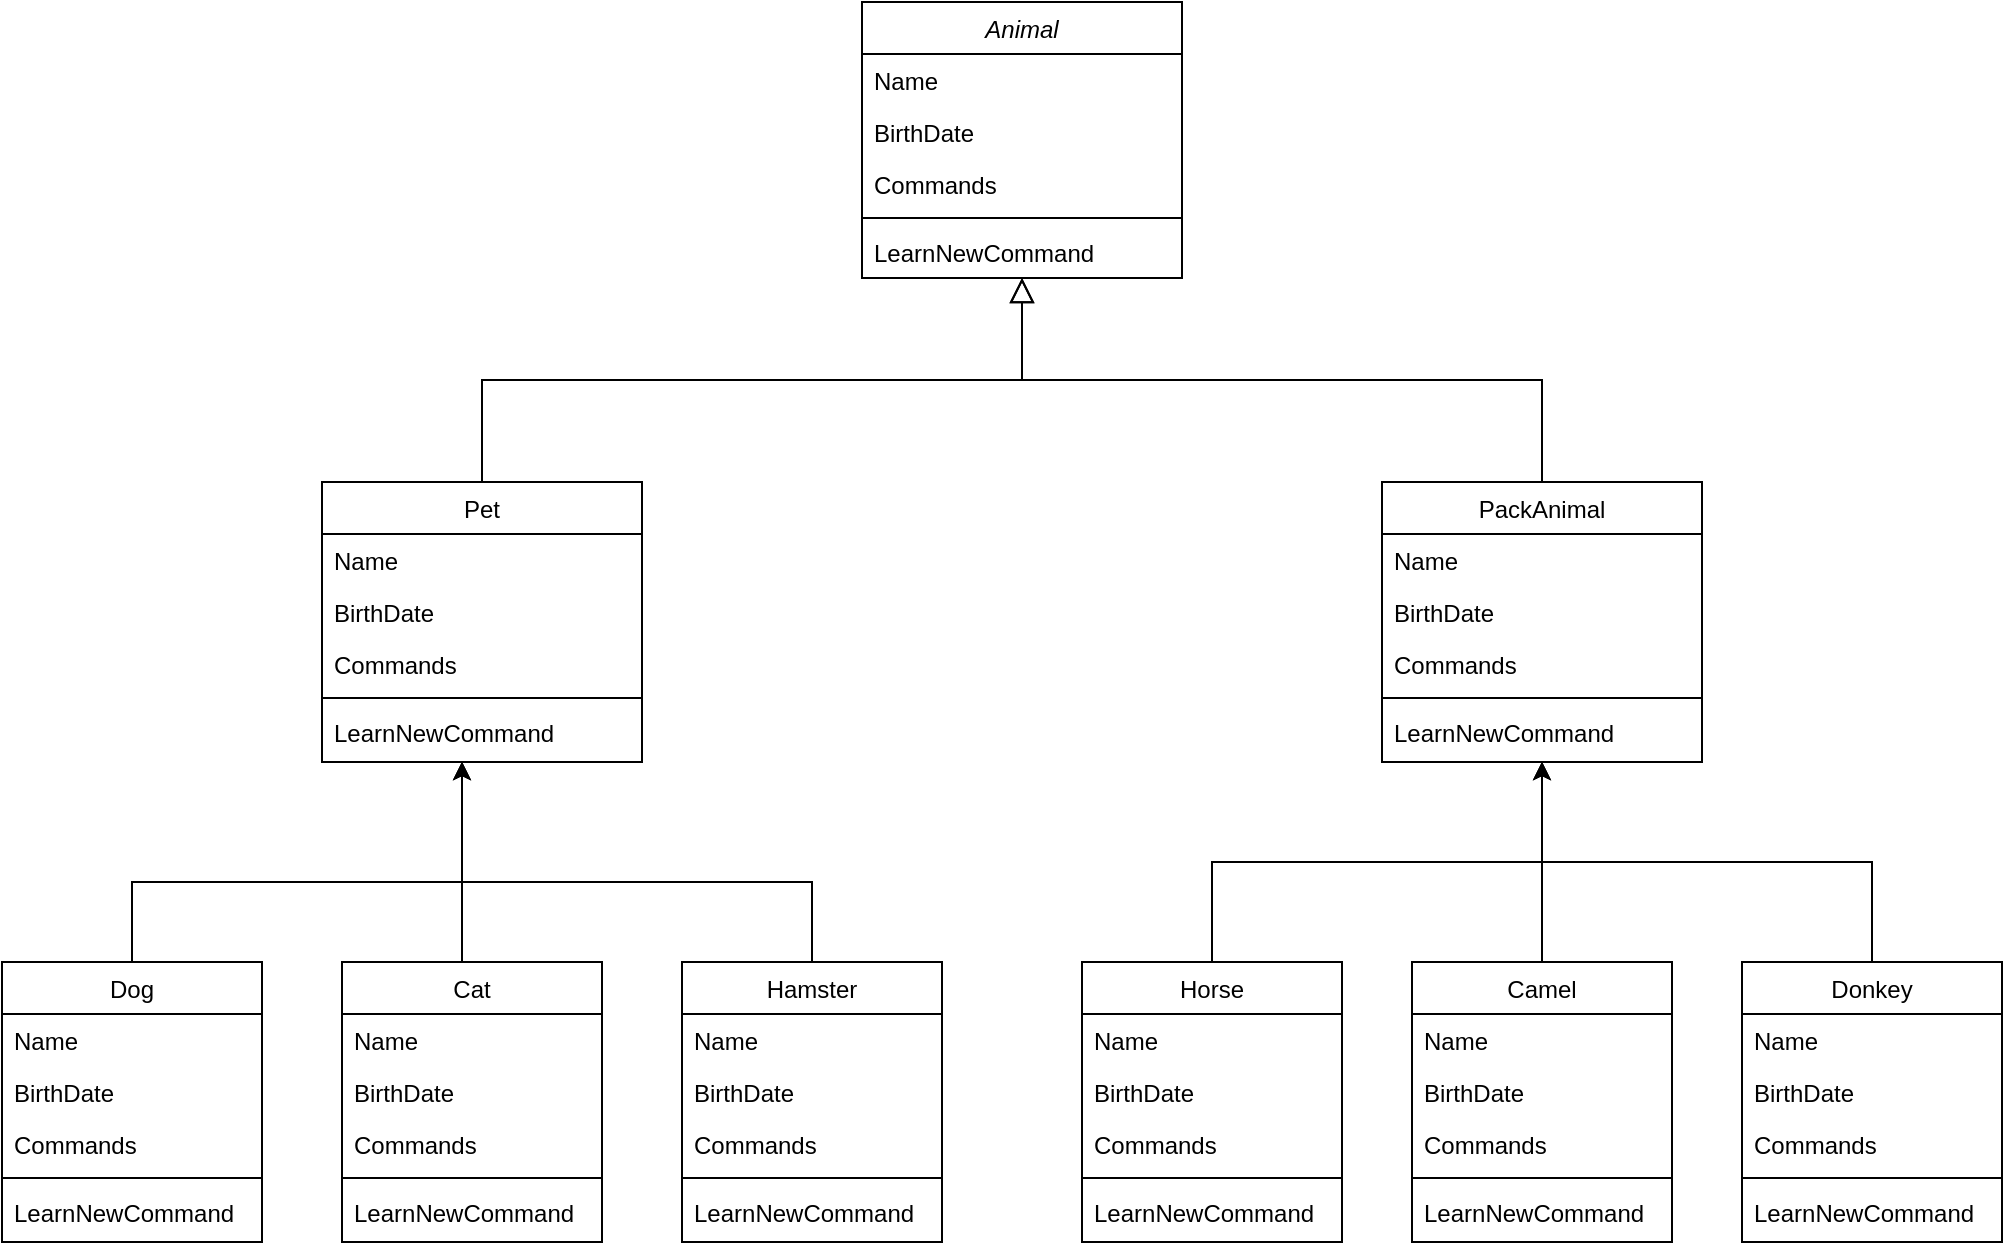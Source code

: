 <mxfile version="21.2.1" type="device">
  <diagram id="C5RBs43oDa-KdzZeNtuy" name="Page-1">
    <mxGraphModel dx="1621" dy="505" grid="1" gridSize="10" guides="1" tooltips="1" connect="1" arrows="1" fold="1" page="1" pageScale="1" pageWidth="827" pageHeight="1169" math="0" shadow="0">
      <root>
        <mxCell id="WIyWlLk6GJQsqaUBKTNV-0" />
        <mxCell id="WIyWlLk6GJQsqaUBKTNV-1" parent="WIyWlLk6GJQsqaUBKTNV-0" />
        <mxCell id="zkfFHV4jXpPFQw0GAbJ--0" value="Animal" style="swimlane;fontStyle=2;align=center;verticalAlign=top;childLayout=stackLayout;horizontal=1;startSize=26;horizontalStack=0;resizeParent=1;resizeLast=0;collapsible=1;marginBottom=0;rounded=0;shadow=0;strokeWidth=1;" parent="WIyWlLk6GJQsqaUBKTNV-1" vertex="1">
          <mxGeometry x="280" y="120" width="160" height="138" as="geometry">
            <mxRectangle x="230" y="140" width="160" height="26" as="alternateBounds" />
          </mxGeometry>
        </mxCell>
        <mxCell id="zkfFHV4jXpPFQw0GAbJ--1" value="Name" style="text;align=left;verticalAlign=top;spacingLeft=4;spacingRight=4;overflow=hidden;rotatable=0;points=[[0,0.5],[1,0.5]];portConstraint=eastwest;" parent="zkfFHV4jXpPFQw0GAbJ--0" vertex="1">
          <mxGeometry y="26" width="160" height="26" as="geometry" />
        </mxCell>
        <mxCell id="zkfFHV4jXpPFQw0GAbJ--2" value="BirthDate" style="text;align=left;verticalAlign=top;spacingLeft=4;spacingRight=4;overflow=hidden;rotatable=0;points=[[0,0.5],[1,0.5]];portConstraint=eastwest;rounded=0;shadow=0;html=0;" parent="zkfFHV4jXpPFQw0GAbJ--0" vertex="1">
          <mxGeometry y="52" width="160" height="26" as="geometry" />
        </mxCell>
        <mxCell id="zkfFHV4jXpPFQw0GAbJ--3" value="Commands" style="text;align=left;verticalAlign=top;spacingLeft=4;spacingRight=4;overflow=hidden;rotatable=0;points=[[0,0.5],[1,0.5]];portConstraint=eastwest;rounded=0;shadow=0;html=0;" parent="zkfFHV4jXpPFQw0GAbJ--0" vertex="1">
          <mxGeometry y="78" width="160" height="26" as="geometry" />
        </mxCell>
        <mxCell id="zkfFHV4jXpPFQw0GAbJ--4" value="" style="line;html=1;strokeWidth=1;align=left;verticalAlign=middle;spacingTop=-1;spacingLeft=3;spacingRight=3;rotatable=0;labelPosition=right;points=[];portConstraint=eastwest;" parent="zkfFHV4jXpPFQw0GAbJ--0" vertex="1">
          <mxGeometry y="104" width="160" height="8" as="geometry" />
        </mxCell>
        <mxCell id="zkfFHV4jXpPFQw0GAbJ--5" value="LearnNewCommand" style="text;align=left;verticalAlign=top;spacingLeft=4;spacingRight=4;overflow=hidden;rotatable=0;points=[[0,0.5],[1,0.5]];portConstraint=eastwest;" parent="zkfFHV4jXpPFQw0GAbJ--0" vertex="1">
          <mxGeometry y="112" width="160" height="26" as="geometry" />
        </mxCell>
        <mxCell id="zkfFHV4jXpPFQw0GAbJ--6" value="Pet" style="swimlane;fontStyle=0;align=center;verticalAlign=top;childLayout=stackLayout;horizontal=1;startSize=26;horizontalStack=0;resizeParent=1;resizeLast=0;collapsible=1;marginBottom=0;rounded=0;shadow=0;strokeWidth=1;" parent="WIyWlLk6GJQsqaUBKTNV-1" vertex="1">
          <mxGeometry x="10" y="360" width="160" height="140" as="geometry">
            <mxRectangle x="130" y="380" width="160" height="26" as="alternateBounds" />
          </mxGeometry>
        </mxCell>
        <mxCell id="zkfFHV4jXpPFQw0GAbJ--7" value="Name" style="text;align=left;verticalAlign=top;spacingLeft=4;spacingRight=4;overflow=hidden;rotatable=0;points=[[0,0.5],[1,0.5]];portConstraint=eastwest;" parent="zkfFHV4jXpPFQw0GAbJ--6" vertex="1">
          <mxGeometry y="26" width="160" height="26" as="geometry" />
        </mxCell>
        <mxCell id="zkfFHV4jXpPFQw0GAbJ--8" value="BirthDate" style="text;align=left;verticalAlign=top;spacingLeft=4;spacingRight=4;overflow=hidden;rotatable=0;points=[[0,0.5],[1,0.5]];portConstraint=eastwest;rounded=0;shadow=0;html=0;" parent="zkfFHV4jXpPFQw0GAbJ--6" vertex="1">
          <mxGeometry y="52" width="160" height="26" as="geometry" />
        </mxCell>
        <mxCell id="wkV-8XJJof0IE-3Rvt-O-1" value="Commands" style="text;align=left;verticalAlign=top;spacingLeft=4;spacingRight=4;overflow=hidden;rotatable=0;points=[[0,0.5],[1,0.5]];portConstraint=eastwest;rounded=0;shadow=0;html=0;" vertex="1" parent="zkfFHV4jXpPFQw0GAbJ--6">
          <mxGeometry y="78" width="160" height="26" as="geometry" />
        </mxCell>
        <mxCell id="zkfFHV4jXpPFQw0GAbJ--9" value="" style="line;html=1;strokeWidth=1;align=left;verticalAlign=middle;spacingTop=-1;spacingLeft=3;spacingRight=3;rotatable=0;labelPosition=right;points=[];portConstraint=eastwest;" parent="zkfFHV4jXpPFQw0GAbJ--6" vertex="1">
          <mxGeometry y="104" width="160" height="8" as="geometry" />
        </mxCell>
        <mxCell id="wkV-8XJJof0IE-3Rvt-O-3" value="LearnNewCommand" style="text;align=left;verticalAlign=top;spacingLeft=4;spacingRight=4;overflow=hidden;rotatable=0;points=[[0,0.5],[1,0.5]];portConstraint=eastwest;" vertex="1" parent="zkfFHV4jXpPFQw0GAbJ--6">
          <mxGeometry y="112" width="160" height="26" as="geometry" />
        </mxCell>
        <mxCell id="zkfFHV4jXpPFQw0GAbJ--12" value="" style="endArrow=block;endSize=10;endFill=0;shadow=0;strokeWidth=1;rounded=0;edgeStyle=elbowEdgeStyle;elbow=vertical;" parent="WIyWlLk6GJQsqaUBKTNV-1" source="zkfFHV4jXpPFQw0GAbJ--6" target="zkfFHV4jXpPFQw0GAbJ--0" edge="1">
          <mxGeometry width="160" relative="1" as="geometry">
            <mxPoint x="200" y="203" as="sourcePoint" />
            <mxPoint x="200" y="203" as="targetPoint" />
          </mxGeometry>
        </mxCell>
        <mxCell id="zkfFHV4jXpPFQw0GAbJ--13" value="PackAnimal" style="swimlane;fontStyle=0;align=center;verticalAlign=top;childLayout=stackLayout;horizontal=1;startSize=26;horizontalStack=0;resizeParent=1;resizeLast=0;collapsible=1;marginBottom=0;rounded=0;shadow=0;strokeWidth=1;" parent="WIyWlLk6GJQsqaUBKTNV-1" vertex="1">
          <mxGeometry x="540" y="360" width="160" height="140" as="geometry">
            <mxRectangle x="340" y="380" width="170" height="26" as="alternateBounds" />
          </mxGeometry>
        </mxCell>
        <mxCell id="wkV-8XJJof0IE-3Rvt-O-6" value="Name" style="text;align=left;verticalAlign=top;spacingLeft=4;spacingRight=4;overflow=hidden;rotatable=0;points=[[0,0.5],[1,0.5]];portConstraint=eastwest;" vertex="1" parent="zkfFHV4jXpPFQw0GAbJ--13">
          <mxGeometry y="26" width="160" height="26" as="geometry" />
        </mxCell>
        <mxCell id="wkV-8XJJof0IE-3Rvt-O-7" value="BirthDate" style="text;align=left;verticalAlign=top;spacingLeft=4;spacingRight=4;overflow=hidden;rotatable=0;points=[[0,0.5],[1,0.5]];portConstraint=eastwest;rounded=0;shadow=0;html=0;" vertex="1" parent="zkfFHV4jXpPFQw0GAbJ--13">
          <mxGeometry y="52" width="160" height="26" as="geometry" />
        </mxCell>
        <mxCell id="wkV-8XJJof0IE-3Rvt-O-8" value="Commands" style="text;align=left;verticalAlign=top;spacingLeft=4;spacingRight=4;overflow=hidden;rotatable=0;points=[[0,0.5],[1,0.5]];portConstraint=eastwest;rounded=0;shadow=0;html=0;" vertex="1" parent="zkfFHV4jXpPFQw0GAbJ--13">
          <mxGeometry y="78" width="160" height="26" as="geometry" />
        </mxCell>
        <mxCell id="zkfFHV4jXpPFQw0GAbJ--15" value="" style="line;html=1;strokeWidth=1;align=left;verticalAlign=middle;spacingTop=-1;spacingLeft=3;spacingRight=3;rotatable=0;labelPosition=right;points=[];portConstraint=eastwest;" parent="zkfFHV4jXpPFQw0GAbJ--13" vertex="1">
          <mxGeometry y="104" width="160" height="8" as="geometry" />
        </mxCell>
        <mxCell id="wkV-8XJJof0IE-3Rvt-O-9" value="LearnNewCommand" style="text;align=left;verticalAlign=top;spacingLeft=4;spacingRight=4;overflow=hidden;rotatable=0;points=[[0,0.5],[1,0.5]];portConstraint=eastwest;" vertex="1" parent="zkfFHV4jXpPFQw0GAbJ--13">
          <mxGeometry y="112" width="160" height="26" as="geometry" />
        </mxCell>
        <mxCell id="zkfFHV4jXpPFQw0GAbJ--16" value="" style="endArrow=block;endSize=10;endFill=0;shadow=0;strokeWidth=1;rounded=0;edgeStyle=elbowEdgeStyle;elbow=vertical;" parent="WIyWlLk6GJQsqaUBKTNV-1" source="zkfFHV4jXpPFQw0GAbJ--13" target="zkfFHV4jXpPFQw0GAbJ--0" edge="1">
          <mxGeometry width="160" relative="1" as="geometry">
            <mxPoint x="210" y="373" as="sourcePoint" />
            <mxPoint x="310" y="271" as="targetPoint" />
          </mxGeometry>
        </mxCell>
        <mxCell id="wkV-8XJJof0IE-3Rvt-O-41" style="edgeStyle=orthogonalEdgeStyle;rounded=0;orthogonalLoop=1;jettySize=auto;html=1;" edge="1" parent="WIyWlLk6GJQsqaUBKTNV-1" source="wkV-8XJJof0IE-3Rvt-O-11">
          <mxGeometry relative="1" as="geometry">
            <mxPoint x="80" y="500" as="targetPoint" />
            <Array as="points">
              <mxPoint x="-85" y="560" />
              <mxPoint x="80" y="560" />
            </Array>
          </mxGeometry>
        </mxCell>
        <mxCell id="wkV-8XJJof0IE-3Rvt-O-11" value="Dog" style="swimlane;fontStyle=0;align=center;verticalAlign=top;childLayout=stackLayout;horizontal=1;startSize=26;horizontalStack=0;resizeParent=1;resizeLast=0;collapsible=1;marginBottom=0;rounded=0;shadow=0;strokeWidth=1;" vertex="1" parent="WIyWlLk6GJQsqaUBKTNV-1">
          <mxGeometry x="-150" y="600" width="130" height="140" as="geometry">
            <mxRectangle x="130" y="380" width="160" height="26" as="alternateBounds" />
          </mxGeometry>
        </mxCell>
        <mxCell id="wkV-8XJJof0IE-3Rvt-O-12" value="Name" style="text;align=left;verticalAlign=top;spacingLeft=4;spacingRight=4;overflow=hidden;rotatable=0;points=[[0,0.5],[1,0.5]];portConstraint=eastwest;" vertex="1" parent="wkV-8XJJof0IE-3Rvt-O-11">
          <mxGeometry y="26" width="130" height="26" as="geometry" />
        </mxCell>
        <mxCell id="wkV-8XJJof0IE-3Rvt-O-13" value="BirthDate" style="text;align=left;verticalAlign=top;spacingLeft=4;spacingRight=4;overflow=hidden;rotatable=0;points=[[0,0.5],[1,0.5]];portConstraint=eastwest;rounded=0;shadow=0;html=0;" vertex="1" parent="wkV-8XJJof0IE-3Rvt-O-11">
          <mxGeometry y="52" width="130" height="26" as="geometry" />
        </mxCell>
        <mxCell id="wkV-8XJJof0IE-3Rvt-O-14" value="Commands" style="text;align=left;verticalAlign=top;spacingLeft=4;spacingRight=4;overflow=hidden;rotatable=0;points=[[0,0.5],[1,0.5]];portConstraint=eastwest;rounded=0;shadow=0;html=0;" vertex="1" parent="wkV-8XJJof0IE-3Rvt-O-11">
          <mxGeometry y="78" width="130" height="26" as="geometry" />
        </mxCell>
        <mxCell id="wkV-8XJJof0IE-3Rvt-O-15" value="" style="line;html=1;strokeWidth=1;align=left;verticalAlign=middle;spacingTop=-1;spacingLeft=3;spacingRight=3;rotatable=0;labelPosition=right;points=[];portConstraint=eastwest;" vertex="1" parent="wkV-8XJJof0IE-3Rvt-O-11">
          <mxGeometry y="104" width="130" height="8" as="geometry" />
        </mxCell>
        <mxCell id="wkV-8XJJof0IE-3Rvt-O-16" value="LearnNewCommand" style="text;align=left;verticalAlign=top;spacingLeft=4;spacingRight=4;overflow=hidden;rotatable=0;points=[[0,0.5],[1,0.5]];portConstraint=eastwest;" vertex="1" parent="wkV-8XJJof0IE-3Rvt-O-11">
          <mxGeometry y="112" width="130" height="26" as="geometry" />
        </mxCell>
        <mxCell id="wkV-8XJJof0IE-3Rvt-O-47" style="edgeStyle=orthogonalEdgeStyle;rounded=0;orthogonalLoop=1;jettySize=auto;html=1;" edge="1" parent="WIyWlLk6GJQsqaUBKTNV-1" source="wkV-8XJJof0IE-3Rvt-O-29">
          <mxGeometry relative="1" as="geometry">
            <mxPoint x="80" y="500" as="targetPoint" />
            <Array as="points">
              <mxPoint x="255" y="560" />
              <mxPoint x="80" y="560" />
            </Array>
          </mxGeometry>
        </mxCell>
        <mxCell id="wkV-8XJJof0IE-3Rvt-O-29" value="Hamster" style="swimlane;fontStyle=0;align=center;verticalAlign=top;childLayout=stackLayout;horizontal=1;startSize=26;horizontalStack=0;resizeParent=1;resizeLast=0;collapsible=1;marginBottom=0;rounded=0;shadow=0;strokeWidth=1;" vertex="1" parent="WIyWlLk6GJQsqaUBKTNV-1">
          <mxGeometry x="190" y="600" width="130" height="140" as="geometry">
            <mxRectangle x="130" y="380" width="160" height="26" as="alternateBounds" />
          </mxGeometry>
        </mxCell>
        <mxCell id="wkV-8XJJof0IE-3Rvt-O-30" value="Name" style="text;align=left;verticalAlign=top;spacingLeft=4;spacingRight=4;overflow=hidden;rotatable=0;points=[[0,0.5],[1,0.5]];portConstraint=eastwest;" vertex="1" parent="wkV-8XJJof0IE-3Rvt-O-29">
          <mxGeometry y="26" width="130" height="26" as="geometry" />
        </mxCell>
        <mxCell id="wkV-8XJJof0IE-3Rvt-O-31" value="BirthDate" style="text;align=left;verticalAlign=top;spacingLeft=4;spacingRight=4;overflow=hidden;rotatable=0;points=[[0,0.5],[1,0.5]];portConstraint=eastwest;rounded=0;shadow=0;html=0;" vertex="1" parent="wkV-8XJJof0IE-3Rvt-O-29">
          <mxGeometry y="52" width="130" height="26" as="geometry" />
        </mxCell>
        <mxCell id="wkV-8XJJof0IE-3Rvt-O-32" value="Commands" style="text;align=left;verticalAlign=top;spacingLeft=4;spacingRight=4;overflow=hidden;rotatable=0;points=[[0,0.5],[1,0.5]];portConstraint=eastwest;rounded=0;shadow=0;html=0;" vertex="1" parent="wkV-8XJJof0IE-3Rvt-O-29">
          <mxGeometry y="78" width="130" height="26" as="geometry" />
        </mxCell>
        <mxCell id="wkV-8XJJof0IE-3Rvt-O-33" value="" style="line;html=1;strokeWidth=1;align=left;verticalAlign=middle;spacingTop=-1;spacingLeft=3;spacingRight=3;rotatable=0;labelPosition=right;points=[];portConstraint=eastwest;" vertex="1" parent="wkV-8XJJof0IE-3Rvt-O-29">
          <mxGeometry y="104" width="130" height="8" as="geometry" />
        </mxCell>
        <mxCell id="wkV-8XJJof0IE-3Rvt-O-34" value="LearnNewCommand" style="text;align=left;verticalAlign=top;spacingLeft=4;spacingRight=4;overflow=hidden;rotatable=0;points=[[0,0.5],[1,0.5]];portConstraint=eastwest;" vertex="1" parent="wkV-8XJJof0IE-3Rvt-O-29">
          <mxGeometry y="112" width="130" height="26" as="geometry" />
        </mxCell>
        <mxCell id="wkV-8XJJof0IE-3Rvt-O-49" value="" style="edgeStyle=orthogonalEdgeStyle;rounded=0;orthogonalLoop=1;jettySize=auto;html=1;" edge="1" parent="WIyWlLk6GJQsqaUBKTNV-1" source="wkV-8XJJof0IE-3Rvt-O-35">
          <mxGeometry relative="1" as="geometry">
            <mxPoint x="80" y="500" as="targetPoint" />
            <Array as="points">
              <mxPoint x="80" y="520" />
              <mxPoint x="80" y="520" />
            </Array>
          </mxGeometry>
        </mxCell>
        <mxCell id="wkV-8XJJof0IE-3Rvt-O-35" value="Cat" style="swimlane;fontStyle=0;align=center;verticalAlign=top;childLayout=stackLayout;horizontal=1;startSize=26;horizontalStack=0;resizeParent=1;resizeLast=0;collapsible=1;marginBottom=0;rounded=0;shadow=0;strokeWidth=1;" vertex="1" parent="WIyWlLk6GJQsqaUBKTNV-1">
          <mxGeometry x="20" y="600" width="130" height="140" as="geometry">
            <mxRectangle x="130" y="380" width="160" height="26" as="alternateBounds" />
          </mxGeometry>
        </mxCell>
        <mxCell id="wkV-8XJJof0IE-3Rvt-O-36" value="Name" style="text;align=left;verticalAlign=top;spacingLeft=4;spacingRight=4;overflow=hidden;rotatable=0;points=[[0,0.5],[1,0.5]];portConstraint=eastwest;" vertex="1" parent="wkV-8XJJof0IE-3Rvt-O-35">
          <mxGeometry y="26" width="130" height="26" as="geometry" />
        </mxCell>
        <mxCell id="wkV-8XJJof0IE-3Rvt-O-37" value="BirthDate" style="text;align=left;verticalAlign=top;spacingLeft=4;spacingRight=4;overflow=hidden;rotatable=0;points=[[0,0.5],[1,0.5]];portConstraint=eastwest;rounded=0;shadow=0;html=0;" vertex="1" parent="wkV-8XJJof0IE-3Rvt-O-35">
          <mxGeometry y="52" width="130" height="26" as="geometry" />
        </mxCell>
        <mxCell id="wkV-8XJJof0IE-3Rvt-O-38" value="Commands" style="text;align=left;verticalAlign=top;spacingLeft=4;spacingRight=4;overflow=hidden;rotatable=0;points=[[0,0.5],[1,0.5]];portConstraint=eastwest;rounded=0;shadow=0;html=0;" vertex="1" parent="wkV-8XJJof0IE-3Rvt-O-35">
          <mxGeometry y="78" width="130" height="26" as="geometry" />
        </mxCell>
        <mxCell id="wkV-8XJJof0IE-3Rvt-O-39" value="" style="line;html=1;strokeWidth=1;align=left;verticalAlign=middle;spacingTop=-1;spacingLeft=3;spacingRight=3;rotatable=0;labelPosition=right;points=[];portConstraint=eastwest;" vertex="1" parent="wkV-8XJJof0IE-3Rvt-O-35">
          <mxGeometry y="104" width="130" height="8" as="geometry" />
        </mxCell>
        <mxCell id="wkV-8XJJof0IE-3Rvt-O-40" value="LearnNewCommand" style="text;align=left;verticalAlign=top;spacingLeft=4;spacingRight=4;overflow=hidden;rotatable=0;points=[[0,0.5],[1,0.5]];portConstraint=eastwest;" vertex="1" parent="wkV-8XJJof0IE-3Rvt-O-35">
          <mxGeometry y="112" width="130" height="26" as="geometry" />
        </mxCell>
        <mxCell id="wkV-8XJJof0IE-3Rvt-O-73" style="edgeStyle=orthogonalEdgeStyle;rounded=0;orthogonalLoop=1;jettySize=auto;html=1;entryX=0.5;entryY=1;entryDx=0;entryDy=0;" edge="1" parent="WIyWlLk6GJQsqaUBKTNV-1" source="wkV-8XJJof0IE-3Rvt-O-50" target="zkfFHV4jXpPFQw0GAbJ--13">
          <mxGeometry relative="1" as="geometry">
            <Array as="points">
              <mxPoint x="785" y="550" />
              <mxPoint x="620" y="550" />
            </Array>
          </mxGeometry>
        </mxCell>
        <mxCell id="wkV-8XJJof0IE-3Rvt-O-50" value="Donkey" style="swimlane;fontStyle=0;align=center;verticalAlign=top;childLayout=stackLayout;horizontal=1;startSize=26;horizontalStack=0;resizeParent=1;resizeLast=0;collapsible=1;marginBottom=0;rounded=0;shadow=0;strokeWidth=1;" vertex="1" parent="WIyWlLk6GJQsqaUBKTNV-1">
          <mxGeometry x="720" y="600" width="130" height="140" as="geometry">
            <mxRectangle x="130" y="380" width="160" height="26" as="alternateBounds" />
          </mxGeometry>
        </mxCell>
        <mxCell id="wkV-8XJJof0IE-3Rvt-O-51" value="Name" style="text;align=left;verticalAlign=top;spacingLeft=4;spacingRight=4;overflow=hidden;rotatable=0;points=[[0,0.5],[1,0.5]];portConstraint=eastwest;" vertex="1" parent="wkV-8XJJof0IE-3Rvt-O-50">
          <mxGeometry y="26" width="130" height="26" as="geometry" />
        </mxCell>
        <mxCell id="wkV-8XJJof0IE-3Rvt-O-52" value="BirthDate" style="text;align=left;verticalAlign=top;spacingLeft=4;spacingRight=4;overflow=hidden;rotatable=0;points=[[0,0.5],[1,0.5]];portConstraint=eastwest;rounded=0;shadow=0;html=0;" vertex="1" parent="wkV-8XJJof0IE-3Rvt-O-50">
          <mxGeometry y="52" width="130" height="26" as="geometry" />
        </mxCell>
        <mxCell id="wkV-8XJJof0IE-3Rvt-O-53" value="Commands" style="text;align=left;verticalAlign=top;spacingLeft=4;spacingRight=4;overflow=hidden;rotatable=0;points=[[0,0.5],[1,0.5]];portConstraint=eastwest;rounded=0;shadow=0;html=0;" vertex="1" parent="wkV-8XJJof0IE-3Rvt-O-50">
          <mxGeometry y="78" width="130" height="26" as="geometry" />
        </mxCell>
        <mxCell id="wkV-8XJJof0IE-3Rvt-O-54" value="" style="line;html=1;strokeWidth=1;align=left;verticalAlign=middle;spacingTop=-1;spacingLeft=3;spacingRight=3;rotatable=0;labelPosition=right;points=[];portConstraint=eastwest;" vertex="1" parent="wkV-8XJJof0IE-3Rvt-O-50">
          <mxGeometry y="104" width="130" height="8" as="geometry" />
        </mxCell>
        <mxCell id="wkV-8XJJof0IE-3Rvt-O-55" value="LearnNewCommand" style="text;align=left;verticalAlign=top;spacingLeft=4;spacingRight=4;overflow=hidden;rotatable=0;points=[[0,0.5],[1,0.5]];portConstraint=eastwest;" vertex="1" parent="wkV-8XJJof0IE-3Rvt-O-50">
          <mxGeometry y="112" width="130" height="26" as="geometry" />
        </mxCell>
        <mxCell id="wkV-8XJJof0IE-3Rvt-O-69" style="edgeStyle=orthogonalEdgeStyle;rounded=0;orthogonalLoop=1;jettySize=auto;html=1;entryX=0.5;entryY=1;entryDx=0;entryDy=0;" edge="1" parent="WIyWlLk6GJQsqaUBKTNV-1" source="wkV-8XJJof0IE-3Rvt-O-56" target="zkfFHV4jXpPFQw0GAbJ--13">
          <mxGeometry relative="1" as="geometry" />
        </mxCell>
        <mxCell id="wkV-8XJJof0IE-3Rvt-O-56" value="Camel" style="swimlane;fontStyle=0;align=center;verticalAlign=top;childLayout=stackLayout;horizontal=1;startSize=26;horizontalStack=0;resizeParent=1;resizeLast=0;collapsible=1;marginBottom=0;rounded=0;shadow=0;strokeWidth=1;" vertex="1" parent="WIyWlLk6GJQsqaUBKTNV-1">
          <mxGeometry x="555" y="600" width="130" height="140" as="geometry">
            <mxRectangle x="130" y="380" width="160" height="26" as="alternateBounds" />
          </mxGeometry>
        </mxCell>
        <mxCell id="wkV-8XJJof0IE-3Rvt-O-57" value="Name" style="text;align=left;verticalAlign=top;spacingLeft=4;spacingRight=4;overflow=hidden;rotatable=0;points=[[0,0.5],[1,0.5]];portConstraint=eastwest;" vertex="1" parent="wkV-8XJJof0IE-3Rvt-O-56">
          <mxGeometry y="26" width="130" height="26" as="geometry" />
        </mxCell>
        <mxCell id="wkV-8XJJof0IE-3Rvt-O-58" value="BirthDate" style="text;align=left;verticalAlign=top;spacingLeft=4;spacingRight=4;overflow=hidden;rotatable=0;points=[[0,0.5],[1,0.5]];portConstraint=eastwest;rounded=0;shadow=0;html=0;" vertex="1" parent="wkV-8XJJof0IE-3Rvt-O-56">
          <mxGeometry y="52" width="130" height="26" as="geometry" />
        </mxCell>
        <mxCell id="wkV-8XJJof0IE-3Rvt-O-59" value="Commands" style="text;align=left;verticalAlign=top;spacingLeft=4;spacingRight=4;overflow=hidden;rotatable=0;points=[[0,0.5],[1,0.5]];portConstraint=eastwest;rounded=0;shadow=0;html=0;" vertex="1" parent="wkV-8XJJof0IE-3Rvt-O-56">
          <mxGeometry y="78" width="130" height="26" as="geometry" />
        </mxCell>
        <mxCell id="wkV-8XJJof0IE-3Rvt-O-60" value="" style="line;html=1;strokeWidth=1;align=left;verticalAlign=middle;spacingTop=-1;spacingLeft=3;spacingRight=3;rotatable=0;labelPosition=right;points=[];portConstraint=eastwest;" vertex="1" parent="wkV-8XJJof0IE-3Rvt-O-56">
          <mxGeometry y="104" width="130" height="8" as="geometry" />
        </mxCell>
        <mxCell id="wkV-8XJJof0IE-3Rvt-O-61" value="LearnNewCommand" style="text;align=left;verticalAlign=top;spacingLeft=4;spacingRight=4;overflow=hidden;rotatable=0;points=[[0,0.5],[1,0.5]];portConstraint=eastwest;" vertex="1" parent="wkV-8XJJof0IE-3Rvt-O-56">
          <mxGeometry y="112" width="130" height="26" as="geometry" />
        </mxCell>
        <mxCell id="wkV-8XJJof0IE-3Rvt-O-72" style="edgeStyle=orthogonalEdgeStyle;rounded=0;orthogonalLoop=1;jettySize=auto;html=1;entryX=0.5;entryY=1;entryDx=0;entryDy=0;" edge="1" parent="WIyWlLk6GJQsqaUBKTNV-1" source="wkV-8XJJof0IE-3Rvt-O-62" target="zkfFHV4jXpPFQw0GAbJ--13">
          <mxGeometry relative="1" as="geometry">
            <Array as="points">
              <mxPoint x="455" y="550" />
              <mxPoint x="620" y="550" />
            </Array>
          </mxGeometry>
        </mxCell>
        <mxCell id="wkV-8XJJof0IE-3Rvt-O-62" value="Horse" style="swimlane;fontStyle=0;align=center;verticalAlign=top;childLayout=stackLayout;horizontal=1;startSize=26;horizontalStack=0;resizeParent=1;resizeLast=0;collapsible=1;marginBottom=0;rounded=0;shadow=0;strokeWidth=1;" vertex="1" parent="WIyWlLk6GJQsqaUBKTNV-1">
          <mxGeometry x="390" y="600" width="130" height="140" as="geometry">
            <mxRectangle x="130" y="380" width="160" height="26" as="alternateBounds" />
          </mxGeometry>
        </mxCell>
        <mxCell id="wkV-8XJJof0IE-3Rvt-O-63" value="Name" style="text;align=left;verticalAlign=top;spacingLeft=4;spacingRight=4;overflow=hidden;rotatable=0;points=[[0,0.5],[1,0.5]];portConstraint=eastwest;" vertex="1" parent="wkV-8XJJof0IE-3Rvt-O-62">
          <mxGeometry y="26" width="130" height="26" as="geometry" />
        </mxCell>
        <mxCell id="wkV-8XJJof0IE-3Rvt-O-64" value="BirthDate" style="text;align=left;verticalAlign=top;spacingLeft=4;spacingRight=4;overflow=hidden;rotatable=0;points=[[0,0.5],[1,0.5]];portConstraint=eastwest;rounded=0;shadow=0;html=0;" vertex="1" parent="wkV-8XJJof0IE-3Rvt-O-62">
          <mxGeometry y="52" width="130" height="26" as="geometry" />
        </mxCell>
        <mxCell id="wkV-8XJJof0IE-3Rvt-O-65" value="Commands" style="text;align=left;verticalAlign=top;spacingLeft=4;spacingRight=4;overflow=hidden;rotatable=0;points=[[0,0.5],[1,0.5]];portConstraint=eastwest;rounded=0;shadow=0;html=0;" vertex="1" parent="wkV-8XJJof0IE-3Rvt-O-62">
          <mxGeometry y="78" width="130" height="26" as="geometry" />
        </mxCell>
        <mxCell id="wkV-8XJJof0IE-3Rvt-O-66" value="" style="line;html=1;strokeWidth=1;align=left;verticalAlign=middle;spacingTop=-1;spacingLeft=3;spacingRight=3;rotatable=0;labelPosition=right;points=[];portConstraint=eastwest;" vertex="1" parent="wkV-8XJJof0IE-3Rvt-O-62">
          <mxGeometry y="104" width="130" height="8" as="geometry" />
        </mxCell>
        <mxCell id="wkV-8XJJof0IE-3Rvt-O-67" value="LearnNewCommand" style="text;align=left;verticalAlign=top;spacingLeft=4;spacingRight=4;overflow=hidden;rotatable=0;points=[[0,0.5],[1,0.5]];portConstraint=eastwest;" vertex="1" parent="wkV-8XJJof0IE-3Rvt-O-62">
          <mxGeometry y="112" width="130" height="26" as="geometry" />
        </mxCell>
      </root>
    </mxGraphModel>
  </diagram>
</mxfile>
